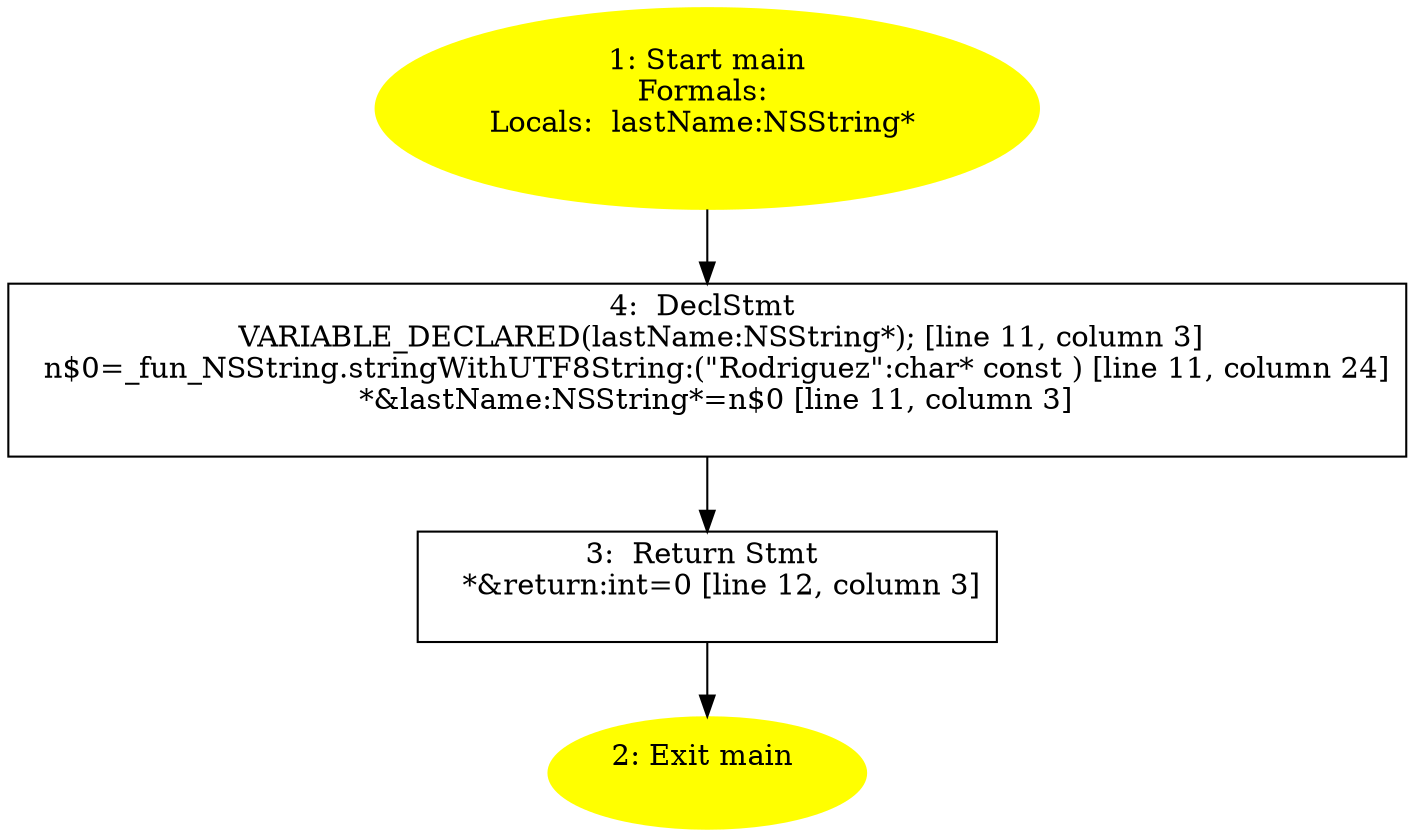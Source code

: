 /* @generated */
digraph cfg {
"main.fad58de7366495db_1" [label="1: Start main\nFormals: \nLocals:  lastName:NSString* \n  " color=yellow style=filled]
	

	 "main.fad58de7366495db_1" -> "main.fad58de7366495db_4" ;
"main.fad58de7366495db_2" [label="2: Exit main \n  " color=yellow style=filled]
	

"main.fad58de7366495db_3" [label="3:  Return Stmt \n   *&return:int=0 [line 12, column 3]\n " shape="box"]
	

	 "main.fad58de7366495db_3" -> "main.fad58de7366495db_2" ;
"main.fad58de7366495db_4" [label="4:  DeclStmt \n   VARIABLE_DECLARED(lastName:NSString*); [line 11, column 3]\n  n$0=_fun_NSString.stringWithUTF8String:(\"Rodriguez\":char* const ) [line 11, column 24]\n  *&lastName:NSString*=n$0 [line 11, column 3]\n " shape="box"]
	

	 "main.fad58de7366495db_4" -> "main.fad58de7366495db_3" ;
}
